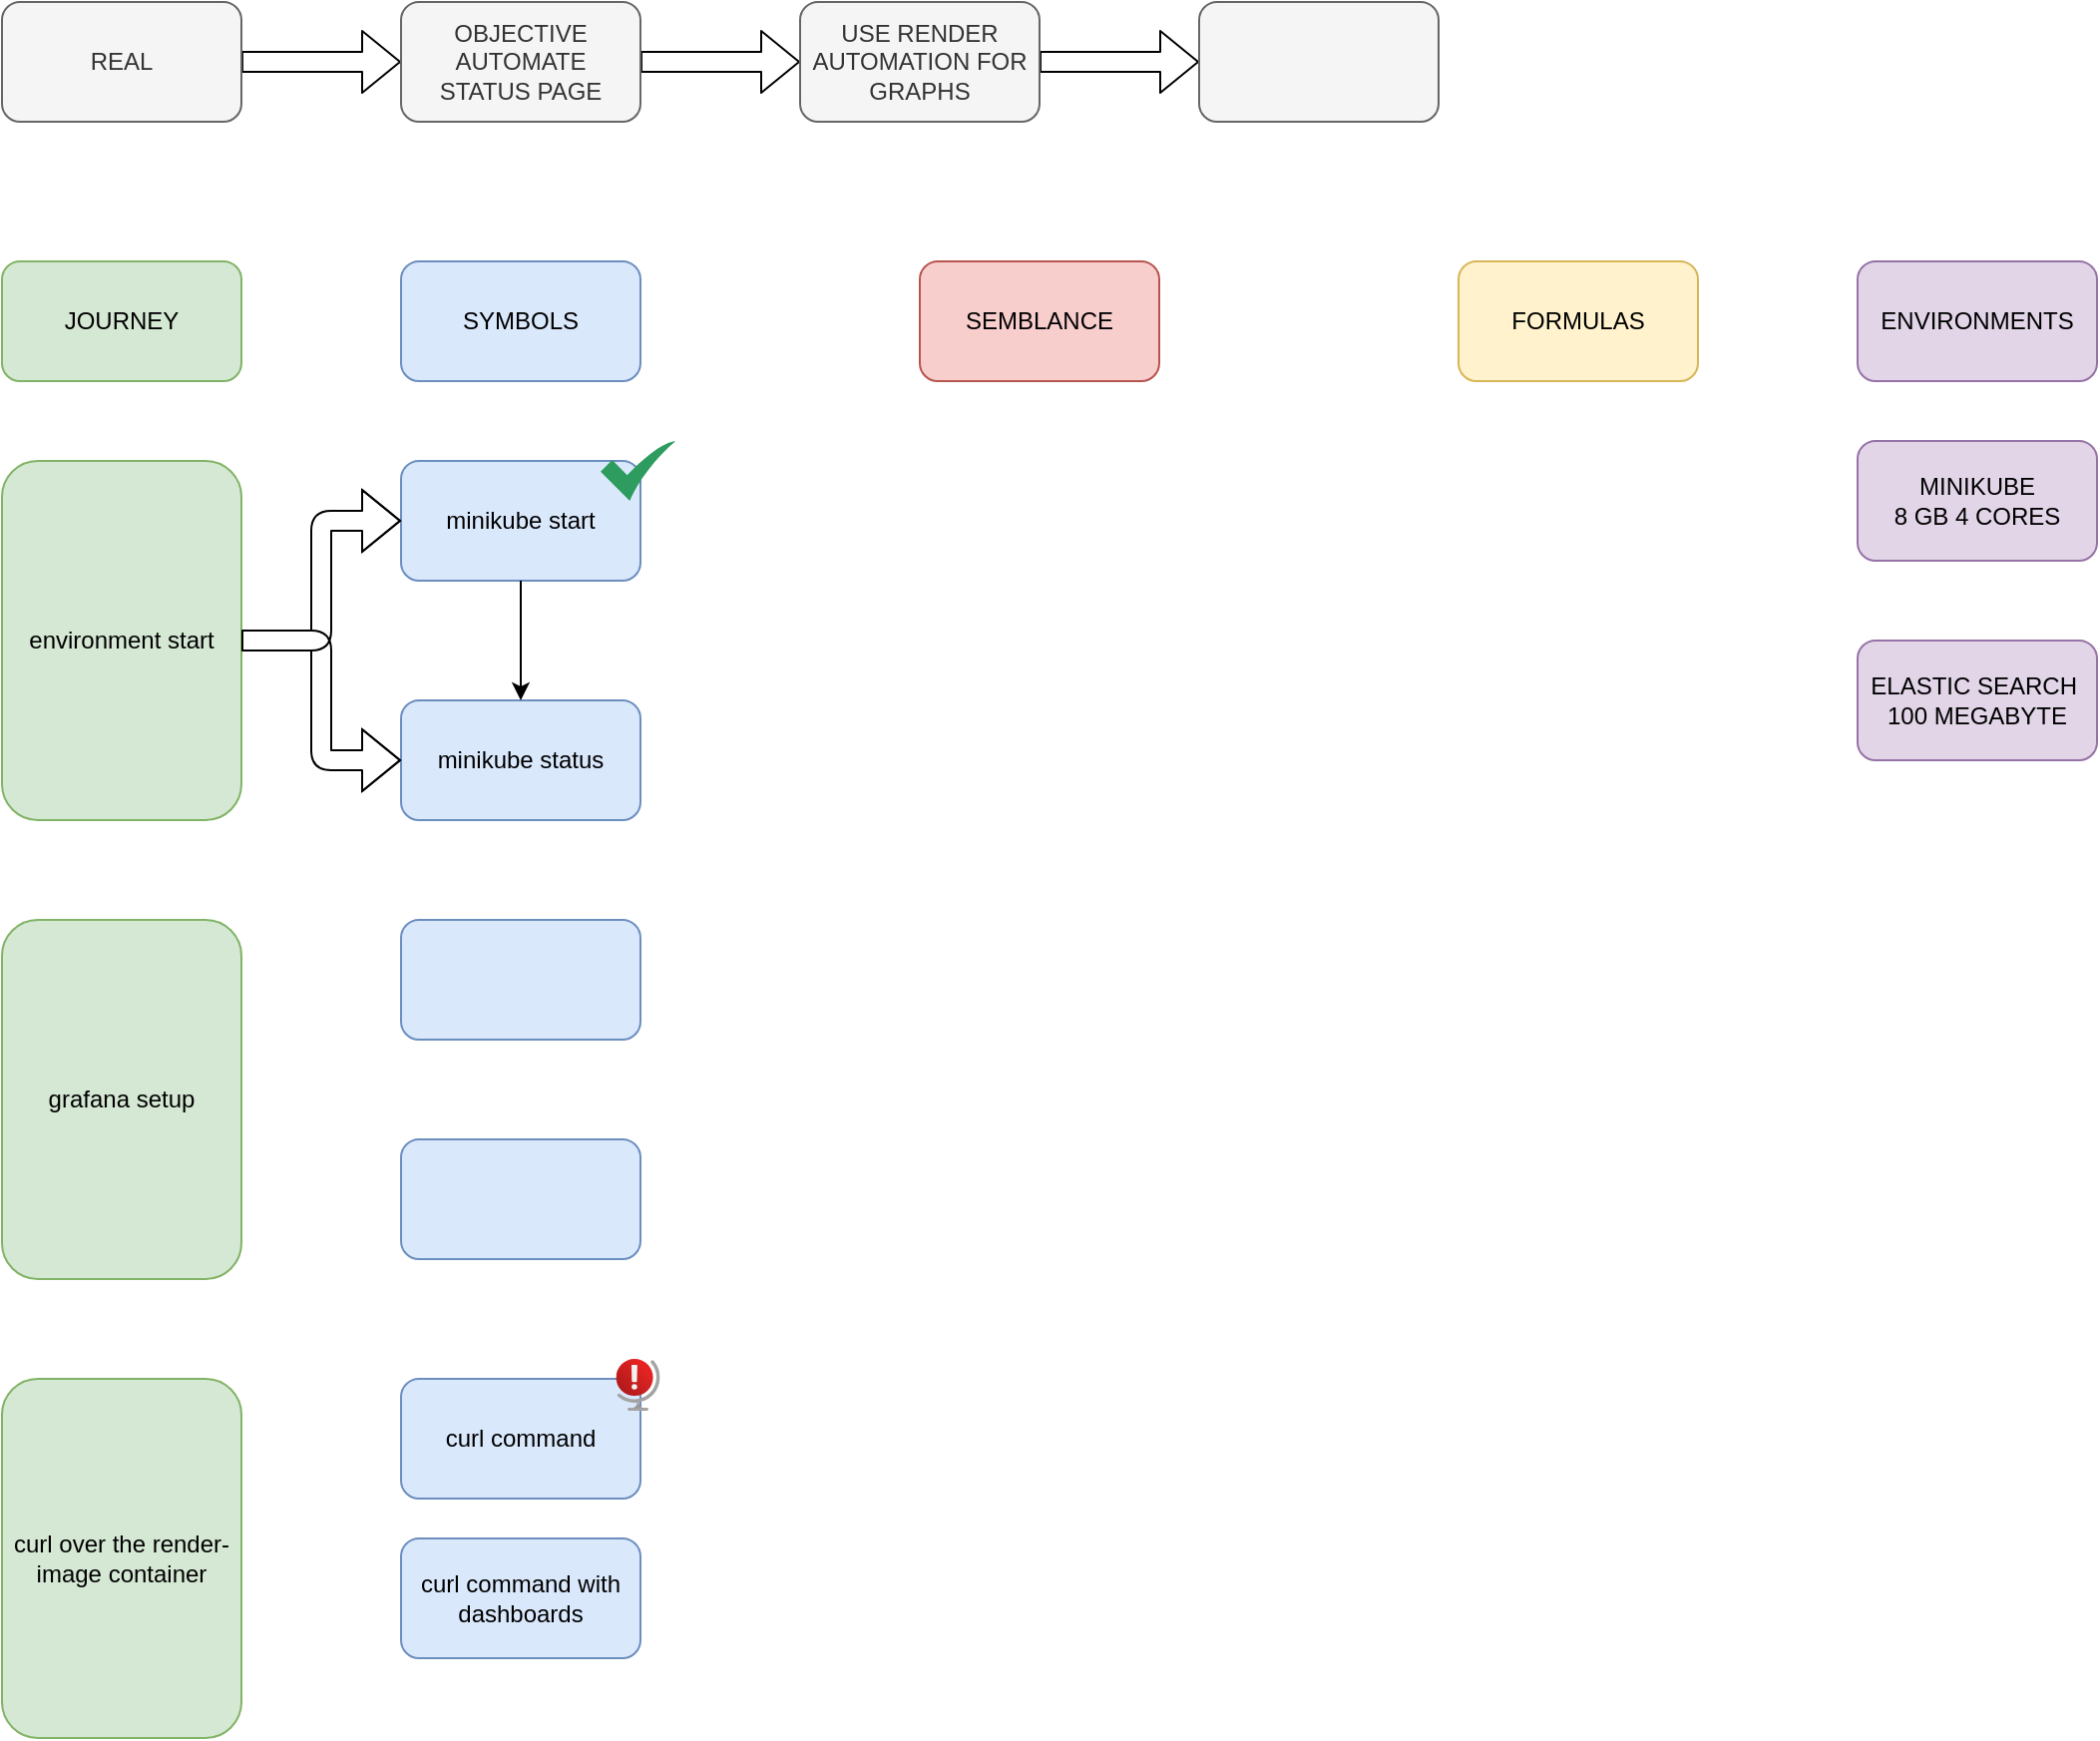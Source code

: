 <mxfile>
    <diagram name="Page-1" id="Eh_Mw41eKuJ2O2LDKg58">
        <mxGraphModel dx="466" dy="1573" grid="1" gridSize="10" guides="1" tooltips="1" connect="1" arrows="1" fold="1" page="1" pageScale="1" pageWidth="827" pageHeight="1169" math="0" shadow="0">
            <root>
                <mxCell id="0"/>
                <mxCell id="1" parent="0"/>
                <mxCell id="k9wu2lNZHmlqQ1E5e7p3-1" value="minikube start" style="rounded=1;whiteSpace=wrap;html=1;fillColor=#dae8fc;strokeColor=#6c8ebf;" parent="1" vertex="1">
                    <mxGeometry x="380" y="60" width="120" height="60" as="geometry"/>
                </mxCell>
                <mxCell id="k9wu2lNZHmlqQ1E5e7p3-2" value="minikube status" style="rounded=1;whiteSpace=wrap;html=1;fillColor=#dae8fc;strokeColor=#6c8ebf;" parent="1" vertex="1">
                    <mxGeometry x="380" y="180" width="120" height="60" as="geometry"/>
                </mxCell>
                <mxCell id="k9wu2lNZHmlqQ1E5e7p3-3" value="" style="rounded=1;whiteSpace=wrap;html=1;fillColor=#dae8fc;strokeColor=#6c8ebf;" parent="1" vertex="1">
                    <mxGeometry x="380" y="290" width="120" height="60" as="geometry"/>
                </mxCell>
                <mxCell id="k9wu2lNZHmlqQ1E5e7p3-4" value="" style="rounded=1;whiteSpace=wrap;html=1;fillColor=#dae8fc;strokeColor=#6c8ebf;" parent="1" vertex="1">
                    <mxGeometry x="380" y="400" width="120" height="60" as="geometry"/>
                </mxCell>
                <mxCell id="k9wu2lNZHmlqQ1E5e7p3-5" style="edgeStyle=orthogonalEdgeStyle;rounded=0;orthogonalLoop=1;jettySize=auto;html=1;" parent="1" source="k9wu2lNZHmlqQ1E5e7p3-1" edge="1">
                    <mxGeometry relative="1" as="geometry">
                        <mxPoint x="440" y="180" as="targetPoint"/>
                    </mxGeometry>
                </mxCell>
                <mxCell id="3" style="edgeStyle=orthogonalEdgeStyle;html=1;entryX=0;entryY=0.5;entryDx=0;entryDy=0;shape=flexArrow;" parent="1" source="2" target="k9wu2lNZHmlqQ1E5e7p3-1" edge="1">
                    <mxGeometry relative="1" as="geometry"/>
                </mxCell>
                <mxCell id="2" value="environment start" style="rounded=1;whiteSpace=wrap;html=1;fillColor=#d5e8d4;strokeColor=#82b366;" parent="1" vertex="1">
                    <mxGeometry x="180" y="60" width="120" height="180" as="geometry"/>
                </mxCell>
                <mxCell id="4" style="edgeStyle=orthogonalEdgeStyle;html=1;shape=flexArrow;exitX=1;exitY=0.5;exitDx=0;exitDy=0;" parent="1" source="2" target="k9wu2lNZHmlqQ1E5e7p3-2" edge="1">
                    <mxGeometry relative="1" as="geometry">
                        <mxPoint x="310" y="160" as="sourcePoint"/>
                        <mxPoint x="390" y="100" as="targetPoint"/>
                    </mxGeometry>
                </mxCell>
                <mxCell id="5" value="grafana setup" style="rounded=1;whiteSpace=wrap;html=1;fillColor=#d5e8d4;strokeColor=#82b366;" parent="1" vertex="1">
                    <mxGeometry x="180" y="290" width="120" height="180" as="geometry"/>
                </mxCell>
                <mxCell id="6" value="curl over the render-image container" style="rounded=1;whiteSpace=wrap;html=1;fillColor=#d5e8d4;strokeColor=#82b366;" parent="1" vertex="1">
                    <mxGeometry x="180" y="520" width="120" height="180" as="geometry"/>
                </mxCell>
                <mxCell id="7" value="curl command" style="rounded=1;whiteSpace=wrap;html=1;fillColor=#dae8fc;strokeColor=#6c8ebf;" parent="1" vertex="1">
                    <mxGeometry x="380" y="520" width="120" height="60" as="geometry"/>
                </mxCell>
                <mxCell id="8" value="curl command with dashboards" style="rounded=1;whiteSpace=wrap;html=1;fillColor=#dae8fc;strokeColor=#6c8ebf;" parent="1" vertex="1">
                    <mxGeometry x="380" y="600" width="120" height="60" as="geometry"/>
                </mxCell>
                <mxCell id="9" value="SYMBOLS" style="rounded=1;whiteSpace=wrap;html=1;fillColor=#dae8fc;strokeColor=#6c8ebf;" parent="1" vertex="1">
                    <mxGeometry x="380" y="-40" width="120" height="60" as="geometry"/>
                </mxCell>
                <mxCell id="10" value="JOURNEY" style="rounded=1;whiteSpace=wrap;html=1;fillColor=#d5e8d4;strokeColor=#82b366;" parent="1" vertex="1">
                    <mxGeometry x="180" y="-40" width="120" height="60" as="geometry"/>
                </mxCell>
                <mxCell id="11" value="SEMBLANCE" style="rounded=1;whiteSpace=wrap;html=1;fillColor=#f8cecc;strokeColor=#b85450;" parent="1" vertex="1">
                    <mxGeometry x="640" y="-40" width="120" height="60" as="geometry"/>
                </mxCell>
                <mxCell id="12" value="FORMULAS" style="rounded=1;whiteSpace=wrap;html=1;fillColor=#fff2cc;strokeColor=#d6b656;" parent="1" vertex="1">
                    <mxGeometry x="910" y="-40" width="120" height="60" as="geometry"/>
                </mxCell>
                <mxCell id="13" value="ENVIRONMENTS" style="rounded=1;whiteSpace=wrap;html=1;fillColor=#e1d5e7;strokeColor=#9673a6;" parent="1" vertex="1">
                    <mxGeometry x="1110" y="-40" width="120" height="60" as="geometry"/>
                </mxCell>
                <mxCell id="14" value="MINIKUBE &lt;br&gt;8 GB 4 CORES" style="rounded=1;whiteSpace=wrap;html=1;fillColor=#e1d5e7;strokeColor=#9673a6;" parent="1" vertex="1">
                    <mxGeometry x="1110" y="50" width="120" height="60" as="geometry"/>
                </mxCell>
                <mxCell id="15" value="ELASTIC SEARCH&amp;nbsp;&lt;br&gt;100 MEGABYTE" style="rounded=1;whiteSpace=wrap;html=1;fillColor=#e1d5e7;strokeColor=#9673a6;" parent="1" vertex="1">
                    <mxGeometry x="1110" y="150" width="120" height="60" as="geometry"/>
                </mxCell>
                <mxCell id="18" value="" style="edgeStyle=orthogonalEdgeStyle;shape=flexArrow;html=1;" parent="1" source="16" target="17" edge="1">
                    <mxGeometry relative="1" as="geometry"/>
                </mxCell>
                <mxCell id="16" value="REAL" style="rounded=1;whiteSpace=wrap;html=1;fillColor=#f5f5f5;strokeColor=#666666;fontColor=#333333;" parent="1" vertex="1">
                    <mxGeometry x="180" y="-170" width="120" height="60" as="geometry"/>
                </mxCell>
                <mxCell id="20" value="" style="edgeStyle=orthogonalEdgeStyle;shape=flexArrow;html=1;" parent="1" source="17" target="19" edge="1">
                    <mxGeometry relative="1" as="geometry"/>
                </mxCell>
                <mxCell id="17" value="OBJECTIVE&lt;br&gt;AUTOMATE&lt;br&gt;STATUS PAGE" style="whiteSpace=wrap;html=1;fillColor=#f5f5f5;strokeColor=#666666;fontColor=#333333;rounded=1;" parent="1" vertex="1">
                    <mxGeometry x="380" y="-170" width="120" height="60" as="geometry"/>
                </mxCell>
                <mxCell id="22" value="" style="edgeStyle=orthogonalEdgeStyle;shape=flexArrow;html=1;" parent="1" source="19" target="21" edge="1">
                    <mxGeometry relative="1" as="geometry"/>
                </mxCell>
                <mxCell id="19" value="USE RENDER AUTOMATION FOR GRAPHS" style="whiteSpace=wrap;html=1;fillColor=#f5f5f5;strokeColor=#666666;fontColor=#333333;rounded=1;" parent="1" vertex="1">
                    <mxGeometry x="580" y="-170" width="120" height="60" as="geometry"/>
                </mxCell>
                <mxCell id="21" value="" style="whiteSpace=wrap;html=1;fillColor=#f5f5f5;strokeColor=#666666;fontColor=#333333;rounded=1;" parent="1" vertex="1">
                    <mxGeometry x="780" y="-170" width="120" height="60" as="geometry"/>
                </mxCell>
                <mxCell id="23" value="" style="sketch=0;html=1;aspect=fixed;strokeColor=none;shadow=0;align=center;verticalAlign=top;fillColor=#2D9C5E;shape=mxgraph.gcp2.check" vertex="1" parent="1">
                    <mxGeometry x="480" y="50" width="37.5" height="30" as="geometry"/>
                </mxCell>
                <mxCell id="24" value="" style="aspect=fixed;html=1;points=[];align=center;image;fontSize=12;image=img/lib/azure2/general/Globe_Error.svg;" vertex="1" parent="1">
                    <mxGeometry x="487.72" y="510" width="22.06" height="26" as="geometry"/>
                </mxCell>
            </root>
        </mxGraphModel>
    </diagram>
</mxfile>